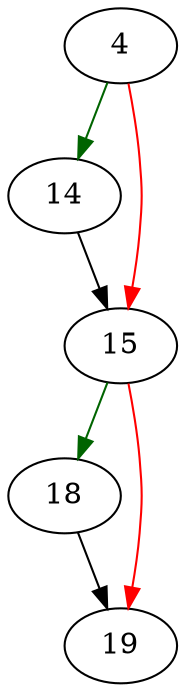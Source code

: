 strict digraph "sqlite3_trace_v2" {
	// Node definitions.
	4 [entry=true];
	14;
	15;
	18;
	19;

	// Edge definitions.
	4 -> 14 [
		color=darkgreen
		cond=true
	];
	4 -> 15 [
		color=red
		cond=false
	];
	14 -> 15;
	15 -> 18 [
		color=darkgreen
		cond=true
	];
	15 -> 19 [
		color=red
		cond=false
	];
	18 -> 19;
}